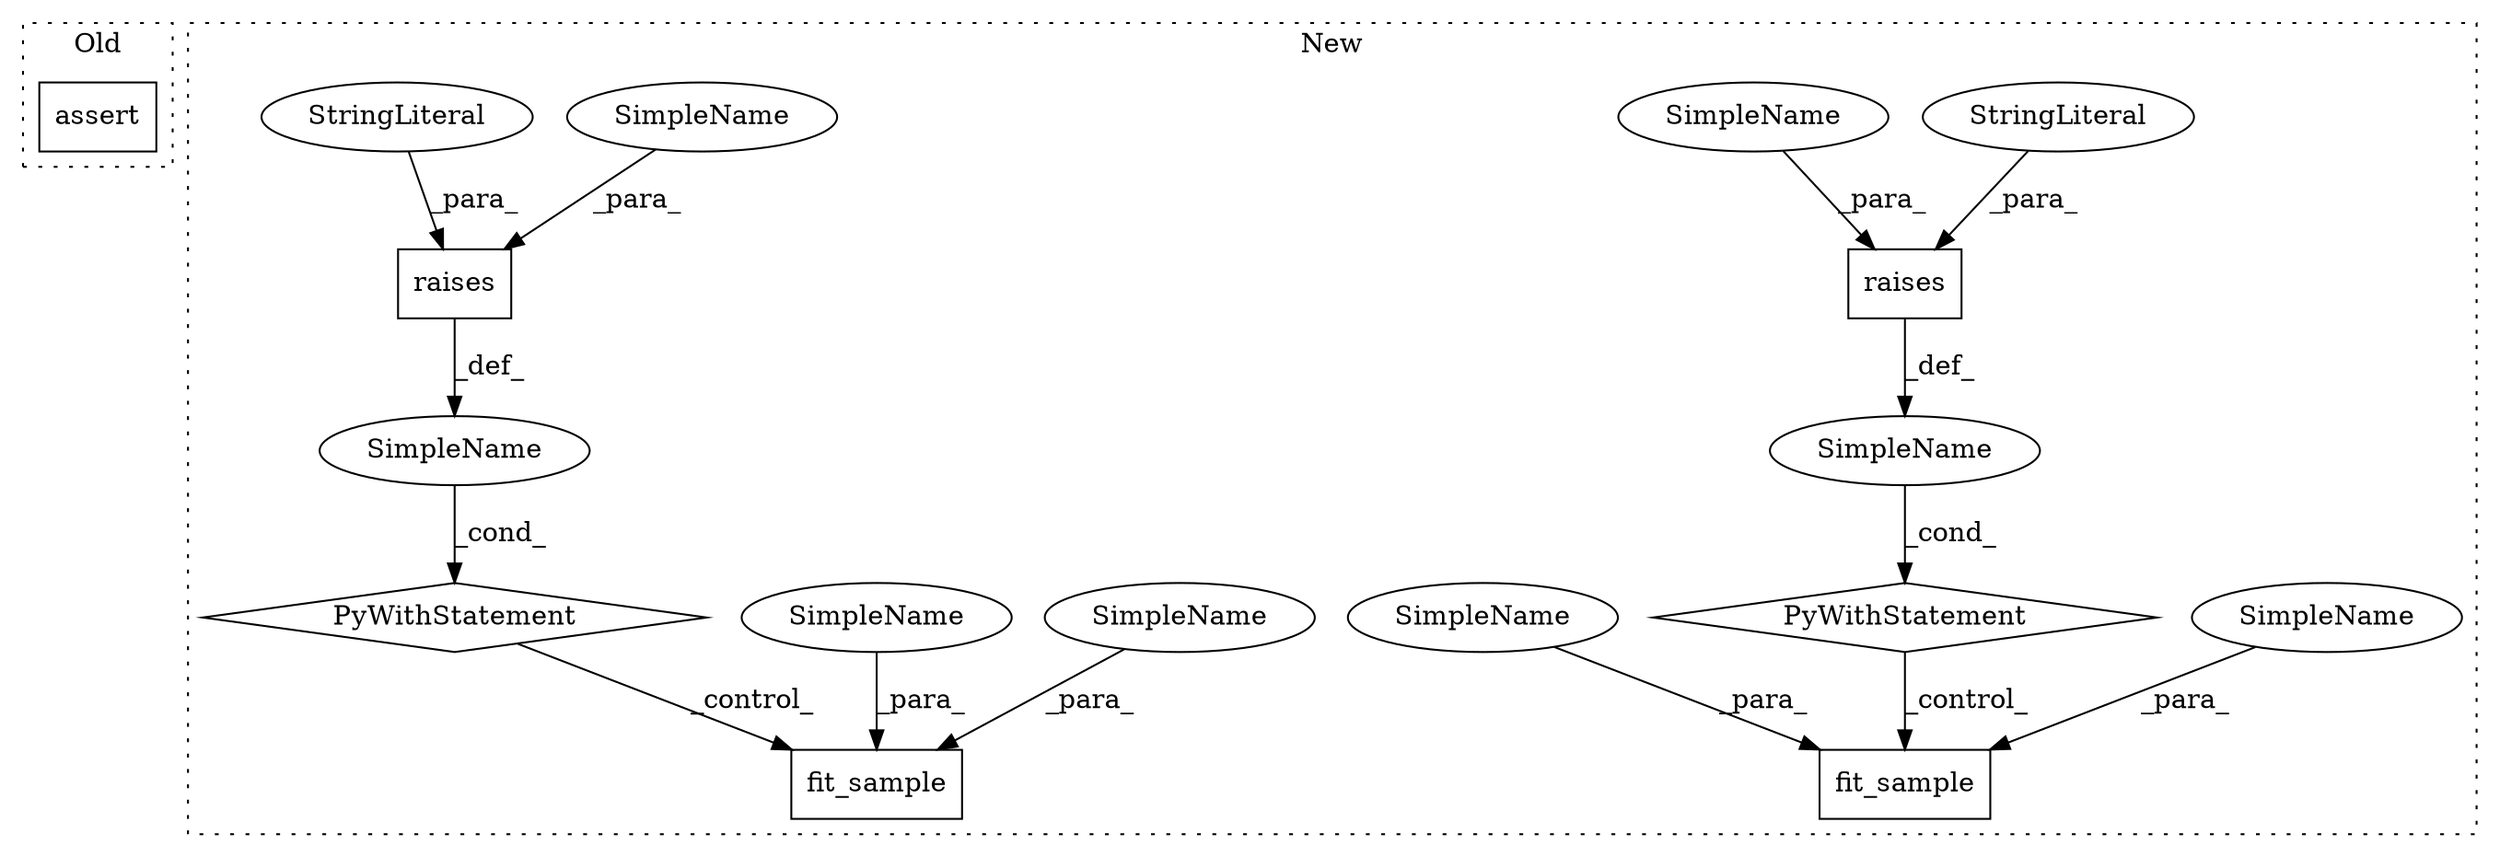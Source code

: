 digraph G {
subgraph cluster0 {
1 [label="assert" a="32" s="4779,4850" l="20,1" shape="box"];
label = "Old";
style="dotted";
}
subgraph cluster1 {
2 [label="fit_sample" a="32" s="4828,4842" l="11,1" shape="box"];
3 [label="SimpleName" a="42" s="" l="" shape="ellipse"];
4 [label="PyWithStatement" a="104" s="4764,4814" l="10,2" shape="diamond"];
5 [label="raises" a="32" s="4774,4813" l="7,1" shape="box"];
6 [label="StringLiteral" a="45" s="4792" l="21" shape="ellipse"];
7 [label="raises" a="32" s="4645,4690" l="7,1" shape="box"];
8 [label="fit_sample" a="32" s="4705,4719" l="11,1" shape="box"];
9 [label="SimpleName" a="42" s="" l="" shape="ellipse"];
10 [label="PyWithStatement" a="104" s="4635,4691" l="10,2" shape="diamond"];
11 [label="StringLiteral" a="45" s="4663" l="27" shape="ellipse"];
12 [label="SimpleName" a="42" s="4839" l="1" shape="ellipse"];
13 [label="SimpleName" a="42" s="4716" l="1" shape="ellipse"];
14 [label="SimpleName" a="42" s="4652" l="10" shape="ellipse"];
15 [label="SimpleName" a="42" s="4781" l="10" shape="ellipse"];
16 [label="SimpleName" a="42" s="4841" l="1" shape="ellipse"];
17 [label="SimpleName" a="42" s="4718" l="1" shape="ellipse"];
label = "New";
style="dotted";
}
3 -> 4 [label="_cond_"];
4 -> 2 [label="_control_"];
5 -> 3 [label="_def_"];
6 -> 5 [label="_para_"];
7 -> 9 [label="_def_"];
9 -> 10 [label="_cond_"];
10 -> 8 [label="_control_"];
11 -> 7 [label="_para_"];
12 -> 2 [label="_para_"];
13 -> 8 [label="_para_"];
14 -> 7 [label="_para_"];
15 -> 5 [label="_para_"];
16 -> 2 [label="_para_"];
17 -> 8 [label="_para_"];
}